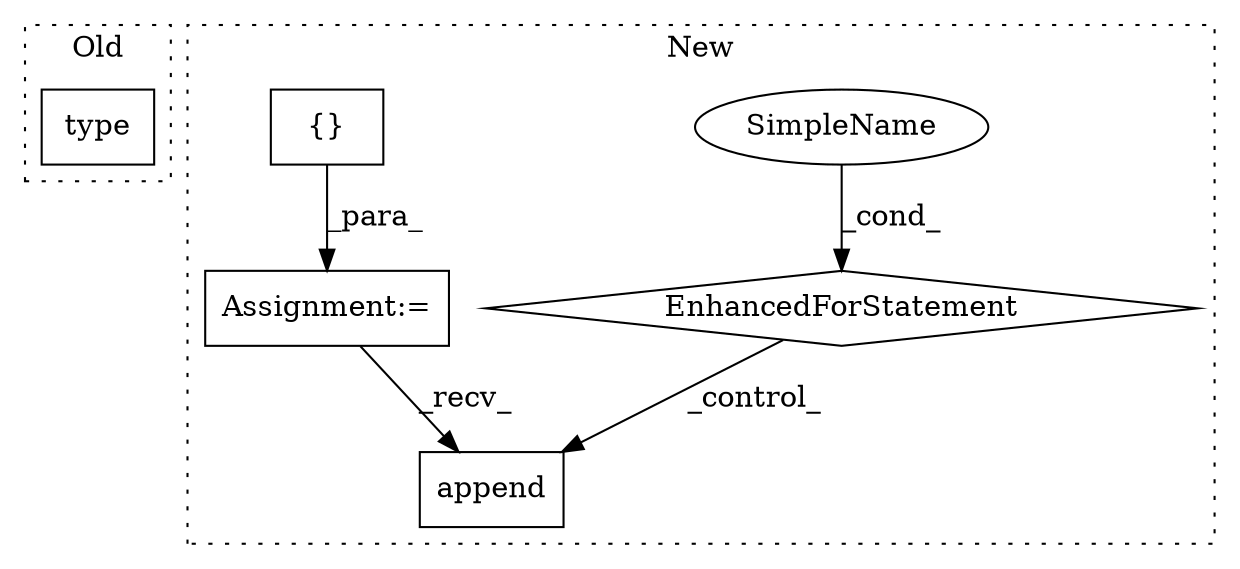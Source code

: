 digraph G {
subgraph cluster0 {
1 [label="type" a="32" s="5633,5641" l="5,1" shape="box"];
label = "Old";
style="dotted";
}
subgraph cluster1 {
2 [label="append" a="32" s="3843,3884" l="7,1" shape="box"];
3 [label="EnhancedForStatement" a="70" s="3744,3826" l="57,2" shape="diamond"];
4 [label="SimpleName" a="42" s="3805" l="1" shape="ellipse"];
5 [label="{}" a="4" s="3734" l="2" shape="box"];
6 [label="Assignment:=" a="7" s="3719" l="1" shape="box"];
label = "New";
style="dotted";
}
3 -> 2 [label="_control_"];
4 -> 3 [label="_cond_"];
5 -> 6 [label="_para_"];
6 -> 2 [label="_recv_"];
}